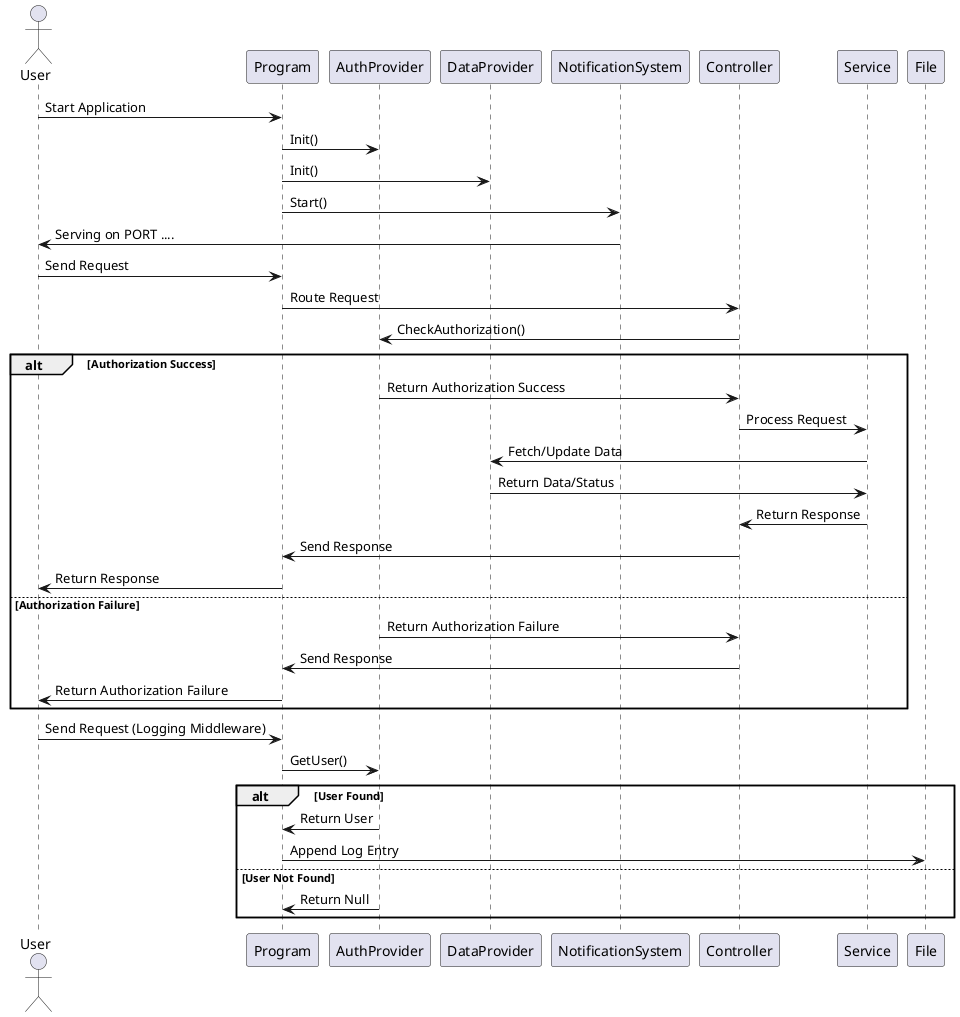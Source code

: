@startuml
actor User
participant "Program" as P
participant "AuthProvider" as AP
participant "DataProvider" as DP
participant "NotificationSystem" as NS
participant "Controller" as C
participant "Service" as S

User -> P: Start Application
P -> AP: Init()
P -> DP: Init()
P -> NS: Start()
NS -> User: Serving on PORT ....

User -> P: Send Request
P -> C: Route Request
C -> AP: CheckAuthorization()
alt Authorization Success
    AP -> C: Return Authorization Success
    C -> S: Process Request
    S -> DP: Fetch/Update Data
    DP -> S: Return Data/Status
    S -> C: Return Response
    C -> P: Send Response
    P -> User: Return Response
else Authorization Failure
    AP -> C: Return Authorization Failure
    C -> P: Send Response
    P -> User: Return Authorization Failure
end

User -> P: Send Request (Logging Middleware)
P -> AP: GetUser()
alt User Found
    AP -> P: Return User
    P -> File: Append Log Entry
else User Not Found
    AP -> P: Return Null
end